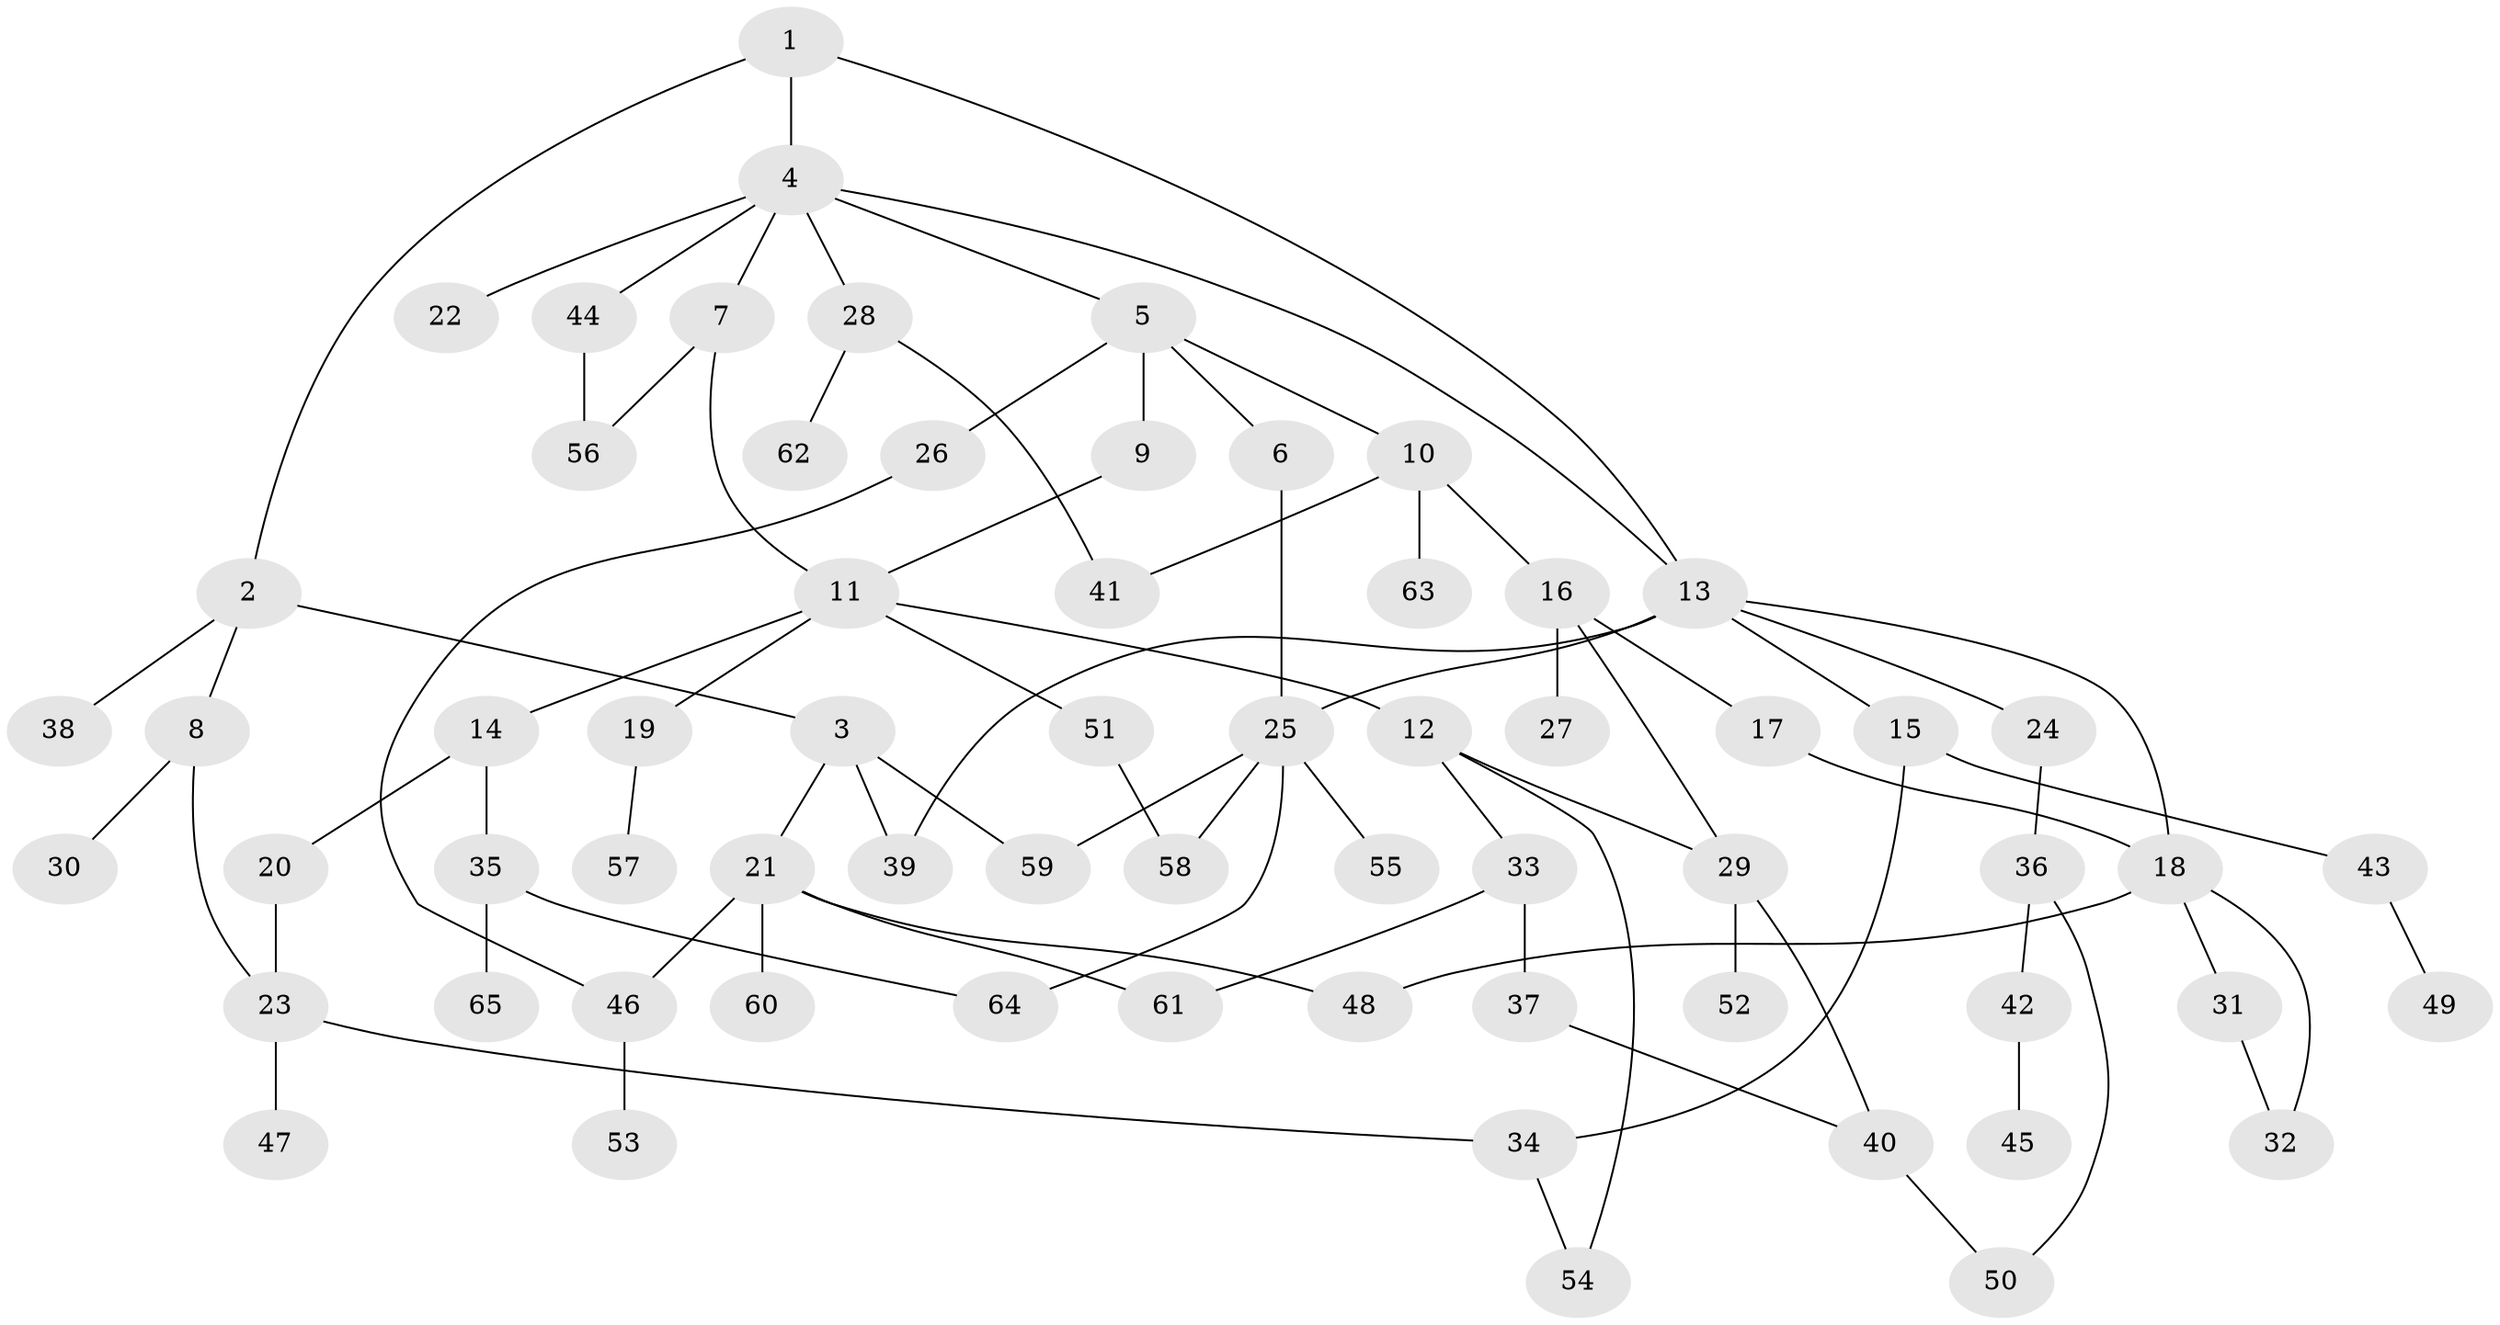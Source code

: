 // Generated by graph-tools (version 1.1) at 2025/34/03/09/25 02:34:33]
// undirected, 65 vertices, 84 edges
graph export_dot {
graph [start="1"]
  node [color=gray90,style=filled];
  1;
  2;
  3;
  4;
  5;
  6;
  7;
  8;
  9;
  10;
  11;
  12;
  13;
  14;
  15;
  16;
  17;
  18;
  19;
  20;
  21;
  22;
  23;
  24;
  25;
  26;
  27;
  28;
  29;
  30;
  31;
  32;
  33;
  34;
  35;
  36;
  37;
  38;
  39;
  40;
  41;
  42;
  43;
  44;
  45;
  46;
  47;
  48;
  49;
  50;
  51;
  52;
  53;
  54;
  55;
  56;
  57;
  58;
  59;
  60;
  61;
  62;
  63;
  64;
  65;
  1 -- 2;
  1 -- 4;
  1 -- 13;
  2 -- 3;
  2 -- 8;
  2 -- 38;
  3 -- 21;
  3 -- 59;
  3 -- 39;
  4 -- 5;
  4 -- 7;
  4 -- 13;
  4 -- 22;
  4 -- 28;
  4 -- 44;
  5 -- 6;
  5 -- 9;
  5 -- 10;
  5 -- 26;
  6 -- 25;
  7 -- 11;
  7 -- 56;
  8 -- 23;
  8 -- 30;
  9 -- 11;
  10 -- 16;
  10 -- 41;
  10 -- 63;
  11 -- 12;
  11 -- 14;
  11 -- 19;
  11 -- 51;
  12 -- 29;
  12 -- 33;
  12 -- 54;
  13 -- 15;
  13 -- 18;
  13 -- 24;
  13 -- 39;
  13 -- 25;
  14 -- 20;
  14 -- 35;
  15 -- 43;
  15 -- 34;
  16 -- 17;
  16 -- 27;
  16 -- 29;
  17 -- 18;
  18 -- 31;
  18 -- 32;
  18 -- 48;
  19 -- 57;
  20 -- 23;
  21 -- 48;
  21 -- 60;
  21 -- 61;
  21 -- 46;
  23 -- 34;
  23 -- 47;
  24 -- 36;
  25 -- 55;
  25 -- 58;
  25 -- 59;
  25 -- 64;
  26 -- 46;
  28 -- 62;
  28 -- 41;
  29 -- 52;
  29 -- 40;
  31 -- 32;
  33 -- 37;
  33 -- 61;
  34 -- 54;
  35 -- 65;
  35 -- 64;
  36 -- 42;
  36 -- 50;
  37 -- 40;
  40 -- 50;
  42 -- 45;
  43 -- 49;
  44 -- 56;
  46 -- 53;
  51 -- 58;
}
